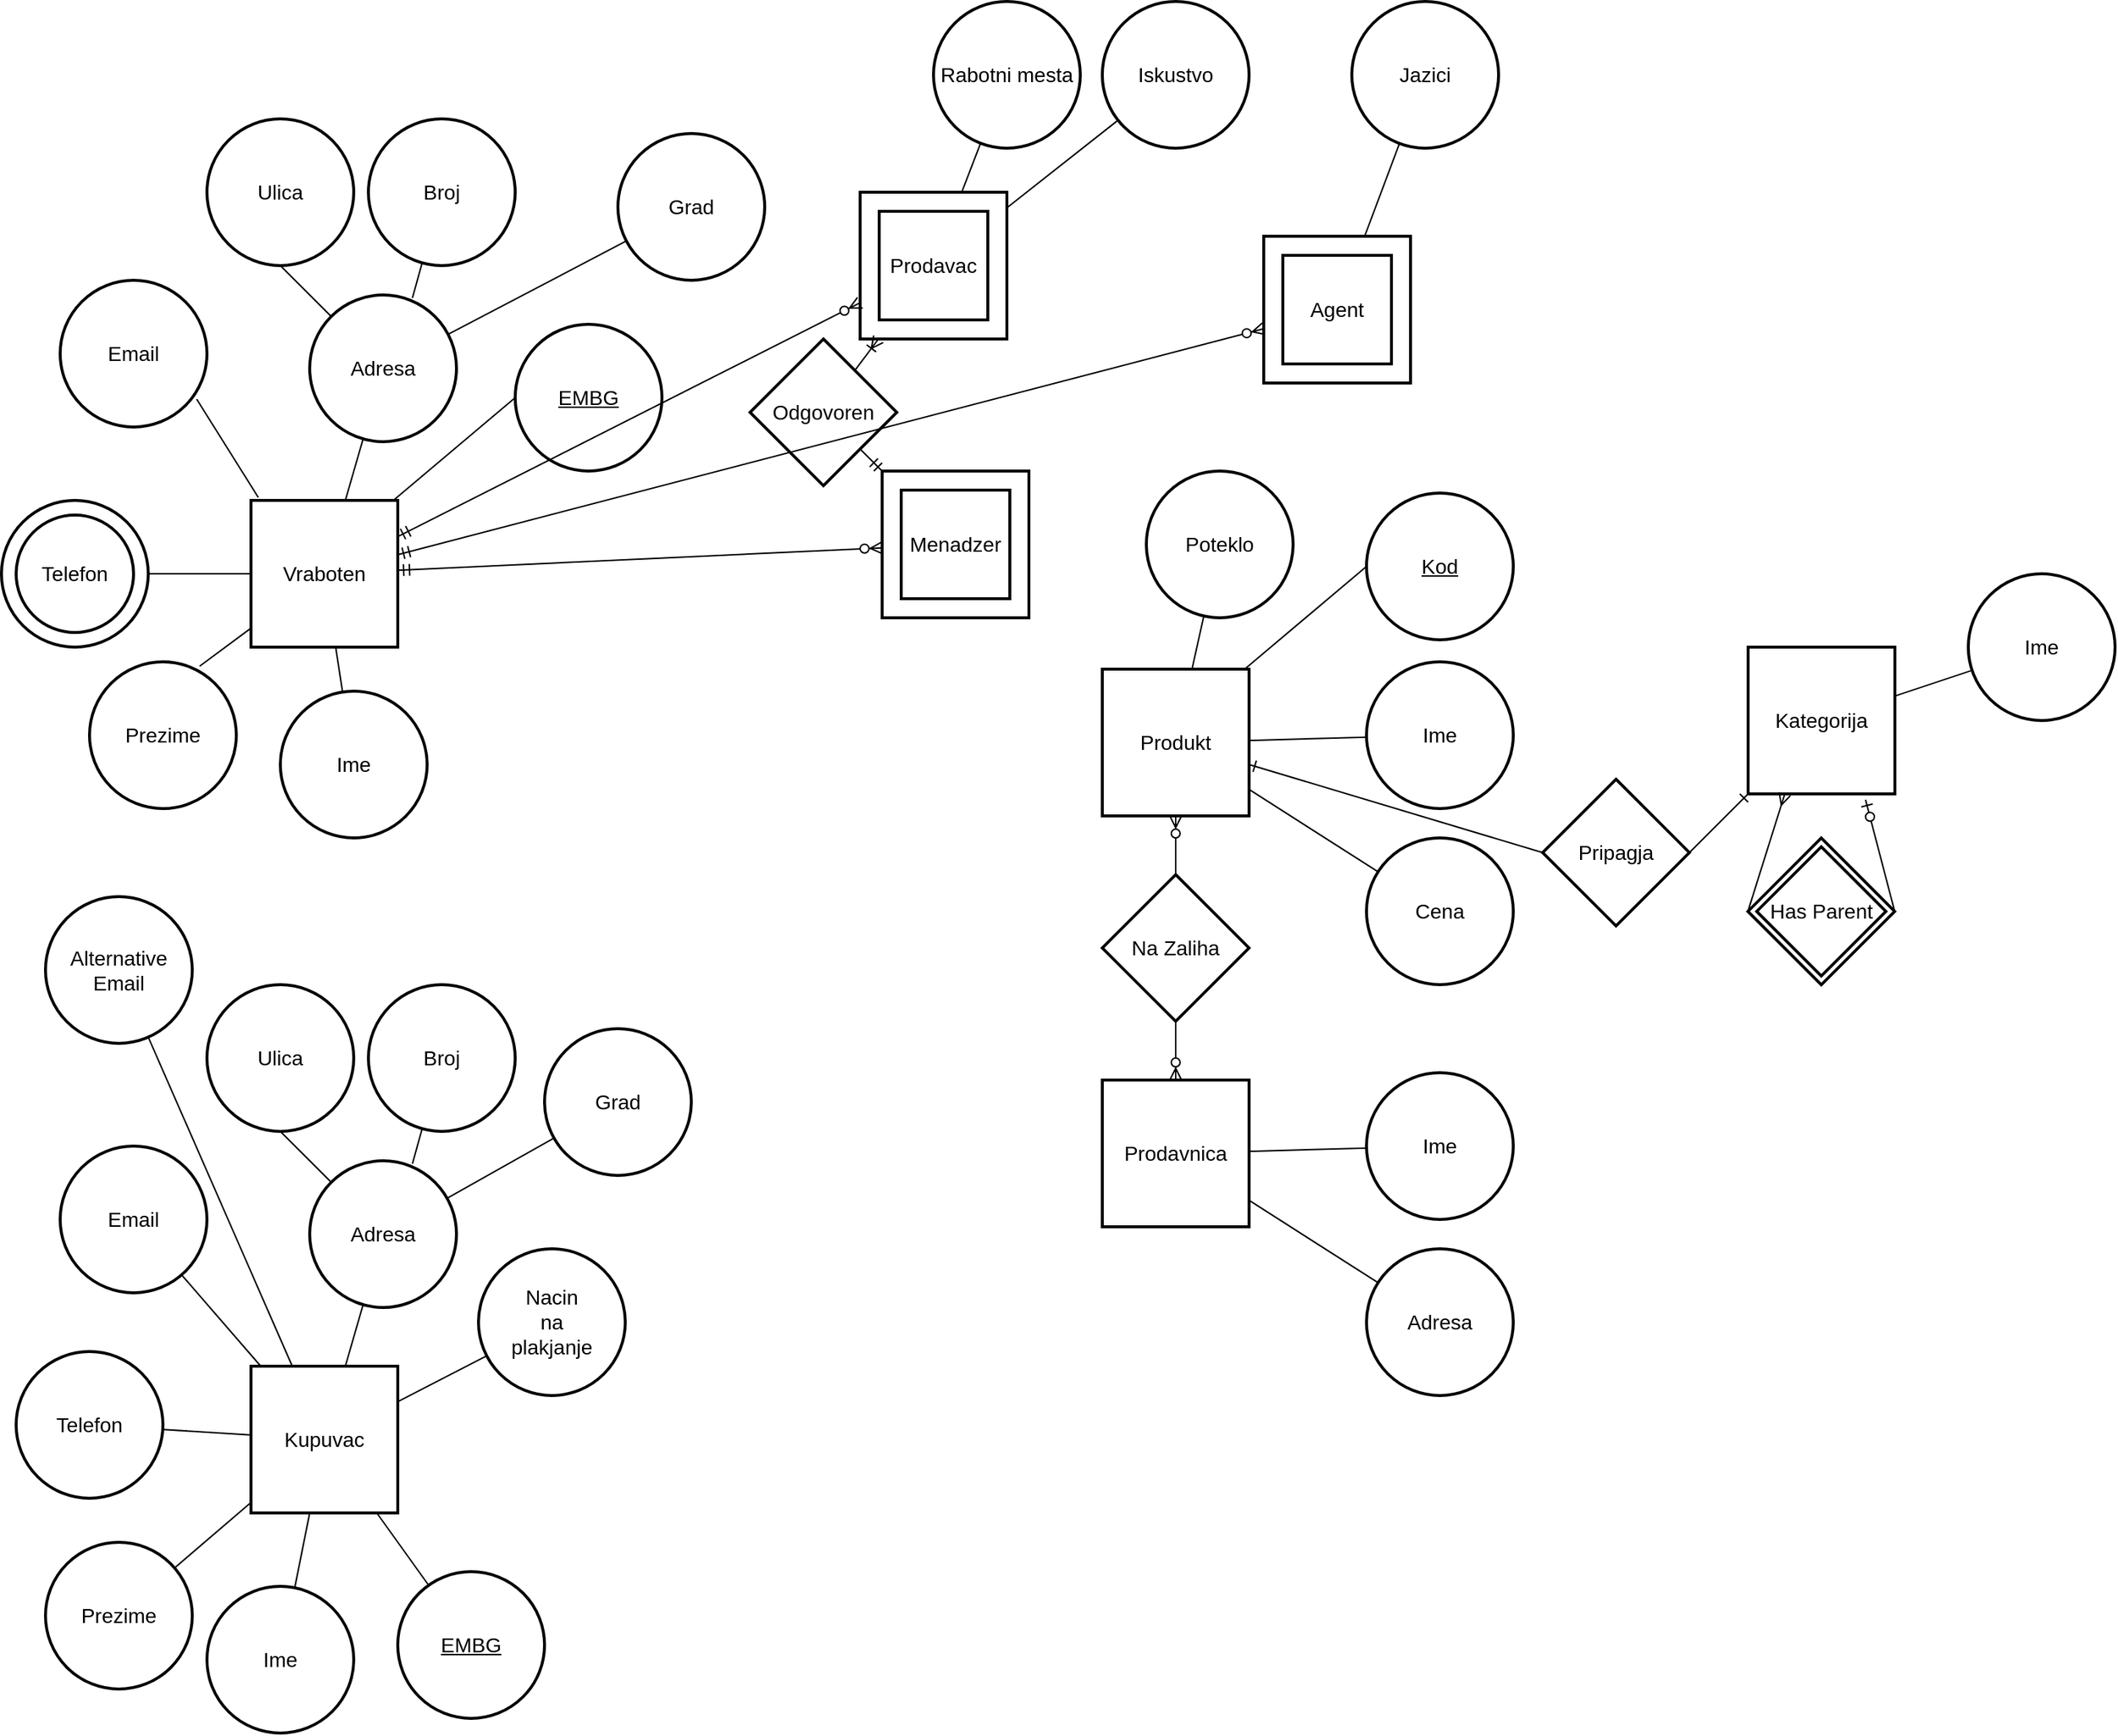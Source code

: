 <mxfile version="12.2.0" type="github" pages="1">
  <diagram id="0FhvJ4OS0k5Z7UG15rpF" name="Page-1">
    <mxGraphModel dx="2059" dy="1764" grid="1" gridSize="10" guides="1" tooltips="1" connect="1" arrows="1" fold="1" page="1" pageScale="1" pageWidth="850" pageHeight="1100" math="0" shadow="0">
      <root>
        <mxCell id="0"/>
        <mxCell id="1" parent="0"/>
        <mxCell id="MRnNkrN-hJjxFnHQ5Um4-1" value="&lt;div&gt;Vraboten&lt;/div&gt;" style="strokeWidth=2;whiteSpace=wrap;html=1;align=center;fontSize=14;" vertex="1" parent="1">
          <mxGeometry x="170" y="260" width="100" height="100" as="geometry"/>
        </mxCell>
        <mxCell id="MRnNkrN-hJjxFnHQ5Um4-2" value="&lt;div&gt;Ime&lt;/div&gt;" style="ellipse;shape=ellipse;margin=10;strokeWidth=2;fontSize=14;whiteSpace=wrap;html=1;align=center;gradientColor=#ffffff;" vertex="1" parent="1">
          <mxGeometry x="190" y="390" width="100" height="100" as="geometry"/>
        </mxCell>
        <mxCell id="MRnNkrN-hJjxFnHQ5Um4-5" value="&lt;div&gt;Prezime&lt;/div&gt;" style="ellipse;shape=ellipse;margin=10;strokeWidth=2;fontSize=14;whiteSpace=wrap;html=1;align=center;gradientColor=#ffffff;" vertex="1" parent="1">
          <mxGeometry x="60" y="370" width="100" height="100" as="geometry"/>
        </mxCell>
        <mxCell id="MRnNkrN-hJjxFnHQ5Um4-6" value="&lt;div&gt;&lt;u&gt;EMBG&lt;/u&gt;&lt;/div&gt;" style="ellipse;shape=ellipse;margin=10;strokeWidth=2;fontSize=14;whiteSpace=wrap;html=1;align=center;gradientColor=#ffffff;" vertex="1" parent="1">
          <mxGeometry x="350" y="140" width="100" height="100" as="geometry"/>
        </mxCell>
        <mxCell id="MRnNkrN-hJjxFnHQ5Um4-7" value="&lt;div&gt;Adresa&lt;/div&gt;" style="ellipse;shape=ellipse;margin=10;strokeWidth=2;fontSize=14;whiteSpace=wrap;html=1;align=center;gradientColor=#ffffff;" vertex="1" parent="1">
          <mxGeometry x="210" y="120" width="100" height="100" as="geometry"/>
        </mxCell>
        <mxCell id="MRnNkrN-hJjxFnHQ5Um4-8" value="&lt;div&gt;Ulica&lt;/div&gt;" style="ellipse;shape=ellipse;margin=10;strokeWidth=2;fontSize=14;whiteSpace=wrap;html=1;align=center;gradientColor=#ffffff;" vertex="1" parent="1">
          <mxGeometry x="140" width="100" height="100" as="geometry"/>
        </mxCell>
        <mxCell id="MRnNkrN-hJjxFnHQ5Um4-9" value="&lt;div&gt;Broj&lt;/div&gt;" style="ellipse;shape=ellipse;margin=10;strokeWidth=2;fontSize=14;whiteSpace=wrap;html=1;align=center;gradientColor=#ffffff;" vertex="1" parent="1">
          <mxGeometry x="250" width="100" height="100" as="geometry"/>
        </mxCell>
        <mxCell id="MRnNkrN-hJjxFnHQ5Um4-10" value="&lt;div&gt;Grad&lt;/div&gt;" style="ellipse;shape=ellipse;margin=10;strokeWidth=2;fontSize=14;whiteSpace=wrap;html=1;align=center;gradientColor=#ffffff;" vertex="1" parent="1">
          <mxGeometry x="420" y="10" width="100" height="100" as="geometry"/>
        </mxCell>
        <mxCell id="MRnNkrN-hJjxFnHQ5Um4-12" value="&lt;div&gt;Email&lt;/div&gt;" style="ellipse;shape=ellipse;margin=10;strokeWidth=2;fontSize=14;whiteSpace=wrap;html=1;align=center;gradientColor=#ffffff;" vertex="1" parent="1">
          <mxGeometry x="40" y="110" width="100" height="100" as="geometry"/>
        </mxCell>
        <mxCell id="MRnNkrN-hJjxFnHQ5Um4-13" value="Telefon" style="ellipse;shape=doubleEllipse;margin=10;strokeWidth=2;fontSize=14;whiteSpace=wrap;html=1;align=center;gradientColor=#ffffff;" vertex="1" parent="1">
          <mxGeometry y="260" width="100" height="100" as="geometry"/>
        </mxCell>
        <mxCell id="MRnNkrN-hJjxFnHQ5Um4-15" value="" style="fontSize=12;html=1;endArrow=none;endFill=0;" edge="1" parent="1" source="MRnNkrN-hJjxFnHQ5Um4-7" target="MRnNkrN-hJjxFnHQ5Um4-10">
          <mxGeometry width="100" height="100" relative="1" as="geometry">
            <mxPoint x="-430" y="730" as="sourcePoint"/>
            <mxPoint x="-330" y="630" as="targetPoint"/>
          </mxGeometry>
        </mxCell>
        <mxCell id="MRnNkrN-hJjxFnHQ5Um4-17" value="" style="fontSize=12;html=1;endArrow=none;endFill=0;exitX=0.7;exitY=0.02;exitDx=0;exitDy=0;exitPerimeter=0;" edge="1" parent="1" source="MRnNkrN-hJjxFnHQ5Um4-7" target="MRnNkrN-hJjxFnHQ5Um4-9">
          <mxGeometry width="100" height="100" relative="1" as="geometry">
            <mxPoint x="248" y="150" as="sourcePoint"/>
            <mxPoint x="370" y="90" as="targetPoint"/>
          </mxGeometry>
        </mxCell>
        <mxCell id="MRnNkrN-hJjxFnHQ5Um4-18" value="" style="fontSize=12;html=1;endArrow=none;endFill=0;entryX=0.5;entryY=1;entryDx=0;entryDy=0;" edge="1" parent="1" source="MRnNkrN-hJjxFnHQ5Um4-7" target="MRnNkrN-hJjxFnHQ5Um4-8">
          <mxGeometry width="100" height="100" relative="1" as="geometry">
            <mxPoint x="190" y="140" as="sourcePoint"/>
            <mxPoint x="380" y="100" as="targetPoint"/>
          </mxGeometry>
        </mxCell>
        <mxCell id="MRnNkrN-hJjxFnHQ5Um4-20" value="" style="fontSize=12;html=1;endArrow=none;endFill=0;entryX=0.93;entryY=0.81;entryDx=0;entryDy=0;entryPerimeter=0;exitX=0.05;exitY=-0.02;exitDx=0;exitDy=0;exitPerimeter=0;" edge="1" parent="1" source="MRnNkrN-hJjxFnHQ5Um4-1" target="MRnNkrN-hJjxFnHQ5Um4-12">
          <mxGeometry width="100" height="100" relative="1" as="geometry">
            <mxPoint x="234.645" y="144.645" as="sourcePoint"/>
            <mxPoint x="200" y="110" as="targetPoint"/>
          </mxGeometry>
        </mxCell>
        <mxCell id="MRnNkrN-hJjxFnHQ5Um4-21" value="" style="fontSize=12;html=1;endArrow=none;endFill=0;" edge="1" parent="1" source="MRnNkrN-hJjxFnHQ5Um4-7" target="MRnNkrN-hJjxFnHQ5Um4-1">
          <mxGeometry width="100" height="100" relative="1" as="geometry">
            <mxPoint x="244.645" y="154.645" as="sourcePoint"/>
            <mxPoint x="252" y="250" as="targetPoint"/>
          </mxGeometry>
        </mxCell>
        <mxCell id="MRnNkrN-hJjxFnHQ5Um4-22" value="" style="fontSize=12;html=1;endArrow=none;endFill=0;entryX=0.97;entryY=0;entryDx=0;entryDy=0;exitX=0;exitY=0.5;exitDx=0;exitDy=0;entryPerimeter=0;" edge="1" parent="1" source="MRnNkrN-hJjxFnHQ5Um4-6" target="MRnNkrN-hJjxFnHQ5Um4-1">
          <mxGeometry width="100" height="100" relative="1" as="geometry">
            <mxPoint x="254.645" y="164.645" as="sourcePoint"/>
            <mxPoint x="220" y="130" as="targetPoint"/>
          </mxGeometry>
        </mxCell>
        <mxCell id="MRnNkrN-hJjxFnHQ5Um4-23" value="" style="fontSize=12;html=1;endArrow=none;endFill=0;entryX=0.75;entryY=0.03;entryDx=0;entryDy=0;entryPerimeter=0;" edge="1" parent="1" source="MRnNkrN-hJjxFnHQ5Um4-1" target="MRnNkrN-hJjxFnHQ5Um4-5">
          <mxGeometry width="100" height="100" relative="1" as="geometry">
            <mxPoint x="264.645" y="174.645" as="sourcePoint"/>
            <mxPoint x="230" y="140" as="targetPoint"/>
          </mxGeometry>
        </mxCell>
        <mxCell id="MRnNkrN-hJjxFnHQ5Um4-24" value="" style="fontSize=12;html=1;endArrow=none;endFill=0;" edge="1" parent="1" source="MRnNkrN-hJjxFnHQ5Um4-1" target="MRnNkrN-hJjxFnHQ5Um4-13">
          <mxGeometry width="100" height="100" relative="1" as="geometry">
            <mxPoint x="274.645" y="184.645" as="sourcePoint"/>
            <mxPoint x="240" y="150" as="targetPoint"/>
          </mxGeometry>
        </mxCell>
        <mxCell id="MRnNkrN-hJjxFnHQ5Um4-25" value="" style="fontSize=12;html=1;endArrow=none;endFill=0;" edge="1" parent="1" source="MRnNkrN-hJjxFnHQ5Um4-1" target="MRnNkrN-hJjxFnHQ5Um4-2">
          <mxGeometry width="100" height="100" relative="1" as="geometry">
            <mxPoint x="284.645" y="194.645" as="sourcePoint"/>
            <mxPoint x="250" y="160" as="targetPoint"/>
          </mxGeometry>
        </mxCell>
        <mxCell id="MRnNkrN-hJjxFnHQ5Um4-26" value="&lt;div&gt;Produkt&lt;/div&gt;" style="strokeWidth=2;whiteSpace=wrap;html=1;align=center;fontSize=14;" vertex="1" parent="1">
          <mxGeometry x="750" y="375" width="100" height="100" as="geometry"/>
        </mxCell>
        <mxCell id="MRnNkrN-hJjxFnHQ5Um4-27" value="&lt;div&gt;Ime&lt;/div&gt;" style="ellipse;shape=ellipse;margin=10;strokeWidth=2;fontSize=14;whiteSpace=wrap;html=1;align=center;gradientColor=#ffffff;" vertex="1" parent="1">
          <mxGeometry x="930" y="370" width="100" height="100" as="geometry"/>
        </mxCell>
        <mxCell id="MRnNkrN-hJjxFnHQ5Um4-28" value="&lt;div&gt;Cena&lt;/div&gt;" style="ellipse;shape=ellipse;margin=10;strokeWidth=2;fontSize=14;whiteSpace=wrap;html=1;align=center;gradientColor=#ffffff;" vertex="1" parent="1">
          <mxGeometry x="930" y="490" width="100" height="100" as="geometry"/>
        </mxCell>
        <mxCell id="MRnNkrN-hJjxFnHQ5Um4-29" value="&lt;div&gt;&lt;u&gt;Kod&lt;/u&gt;&lt;/div&gt;" style="ellipse;shape=ellipse;margin=10;strokeWidth=2;fontSize=14;whiteSpace=wrap;html=1;align=center;gradientColor=#ffffff;" vertex="1" parent="1">
          <mxGeometry x="930" y="255" width="100" height="100" as="geometry"/>
        </mxCell>
        <mxCell id="MRnNkrN-hJjxFnHQ5Um4-34" value="Poteklo" style="ellipse;shape=ellipse;margin=10;strokeWidth=2;fontSize=14;whiteSpace=wrap;html=1;align=center;gradientColor=#ffffff;" vertex="1" parent="1">
          <mxGeometry x="780" y="240" width="100" height="100" as="geometry"/>
        </mxCell>
        <mxCell id="MRnNkrN-hJjxFnHQ5Um4-39" value="" style="fontSize=12;html=1;endArrow=none;endFill=0;" edge="1" parent="1" source="MRnNkrN-hJjxFnHQ5Um4-26" target="MRnNkrN-hJjxFnHQ5Um4-34">
          <mxGeometry width="100" height="100" relative="1" as="geometry">
            <mxPoint x="814.645" y="259.645" as="sourcePoint"/>
            <mxPoint x="780" y="225" as="targetPoint"/>
          </mxGeometry>
        </mxCell>
        <mxCell id="MRnNkrN-hJjxFnHQ5Um4-41" value="" style="fontSize=12;html=1;endArrow=none;endFill=0;entryX=0.97;entryY=0;entryDx=0;entryDy=0;exitX=0;exitY=0.5;exitDx=0;exitDy=0;entryPerimeter=0;" edge="1" parent="1" source="MRnNkrN-hJjxFnHQ5Um4-29" target="MRnNkrN-hJjxFnHQ5Um4-26">
          <mxGeometry width="100" height="100" relative="1" as="geometry">
            <mxPoint x="834.645" y="279.645" as="sourcePoint"/>
            <mxPoint x="800" y="245" as="targetPoint"/>
          </mxGeometry>
        </mxCell>
        <mxCell id="MRnNkrN-hJjxFnHQ5Um4-42" value="" style="fontSize=12;html=1;endArrow=none;endFill=0;" edge="1" parent="1" source="MRnNkrN-hJjxFnHQ5Um4-26" target="MRnNkrN-hJjxFnHQ5Um4-28">
          <mxGeometry width="100" height="100" relative="1" as="geometry">
            <mxPoint x="844.645" y="289.645" as="sourcePoint"/>
            <mxPoint x="810" y="255" as="targetPoint"/>
          </mxGeometry>
        </mxCell>
        <mxCell id="MRnNkrN-hJjxFnHQ5Um4-44" value="" style="fontSize=12;html=1;endArrow=none;endFill=0;" edge="1" parent="1" source="MRnNkrN-hJjxFnHQ5Um4-26" target="MRnNkrN-hJjxFnHQ5Um4-27">
          <mxGeometry width="100" height="100" relative="1" as="geometry">
            <mxPoint x="864.645" y="309.645" as="sourcePoint"/>
            <mxPoint x="830" y="275" as="targetPoint"/>
          </mxGeometry>
        </mxCell>
        <mxCell id="MRnNkrN-hJjxFnHQ5Um4-45" value="Prodavnica" style="strokeWidth=2;whiteSpace=wrap;html=1;align=center;fontSize=14;" vertex="1" parent="1">
          <mxGeometry x="750" y="655" width="100" height="100" as="geometry"/>
        </mxCell>
        <mxCell id="MRnNkrN-hJjxFnHQ5Um4-46" value="&lt;div&gt;Ime&lt;/div&gt;" style="ellipse;shape=ellipse;margin=10;strokeWidth=2;fontSize=14;whiteSpace=wrap;html=1;align=center;gradientColor=#ffffff;" vertex="1" parent="1">
          <mxGeometry x="930" y="650" width="100" height="100" as="geometry"/>
        </mxCell>
        <mxCell id="MRnNkrN-hJjxFnHQ5Um4-47" value="Adresa" style="ellipse;shape=ellipse;margin=10;strokeWidth=2;fontSize=14;whiteSpace=wrap;html=1;align=center;gradientColor=#ffffff;" vertex="1" parent="1">
          <mxGeometry x="930" y="770" width="100" height="100" as="geometry"/>
        </mxCell>
        <mxCell id="MRnNkrN-hJjxFnHQ5Um4-52" value="" style="fontSize=12;html=1;endArrow=none;endFill=0;" edge="1" parent="1" source="MRnNkrN-hJjxFnHQ5Um4-45" target="MRnNkrN-hJjxFnHQ5Um4-47">
          <mxGeometry width="100" height="100" relative="1" as="geometry">
            <mxPoint x="844.645" y="569.645" as="sourcePoint"/>
            <mxPoint x="810" y="535" as="targetPoint"/>
          </mxGeometry>
        </mxCell>
        <mxCell id="MRnNkrN-hJjxFnHQ5Um4-53" value="" style="fontSize=12;html=1;endArrow=none;endFill=0;" edge="1" parent="1" source="MRnNkrN-hJjxFnHQ5Um4-45" target="MRnNkrN-hJjxFnHQ5Um4-46">
          <mxGeometry width="100" height="100" relative="1" as="geometry">
            <mxPoint x="864.645" y="589.645" as="sourcePoint"/>
            <mxPoint x="830" y="555" as="targetPoint"/>
          </mxGeometry>
        </mxCell>
        <mxCell id="MRnNkrN-hJjxFnHQ5Um4-63" value="Kupuvac" style="strokeWidth=2;whiteSpace=wrap;html=1;align=center;fontSize=14;" vertex="1" parent="1">
          <mxGeometry x="170" y="850" width="100" height="100" as="geometry"/>
        </mxCell>
        <mxCell id="MRnNkrN-hJjxFnHQ5Um4-64" value="&lt;div&gt;Ime&lt;/div&gt;" style="ellipse;shape=ellipse;margin=10;strokeWidth=2;fontSize=14;whiteSpace=wrap;html=1;align=center;gradientColor=#ffffff;" vertex="1" parent="1">
          <mxGeometry x="140" y="1000" width="100" height="100" as="geometry"/>
        </mxCell>
        <mxCell id="MRnNkrN-hJjxFnHQ5Um4-65" value="&lt;div&gt;Prezime&lt;/div&gt;" style="ellipse;shape=ellipse;margin=10;strokeWidth=2;fontSize=14;whiteSpace=wrap;html=1;align=center;gradientColor=#ffffff;" vertex="1" parent="1">
          <mxGeometry x="30" y="970" width="100" height="100" as="geometry"/>
        </mxCell>
        <mxCell id="MRnNkrN-hJjxFnHQ5Um4-66" value="&lt;div&gt;&lt;u&gt;EMBG&lt;/u&gt;&lt;/div&gt;" style="ellipse;shape=ellipse;margin=10;strokeWidth=2;fontSize=14;whiteSpace=wrap;html=1;align=center;gradientColor=#ffffff;" vertex="1" parent="1">
          <mxGeometry x="270" y="990" width="100" height="100" as="geometry"/>
        </mxCell>
        <mxCell id="MRnNkrN-hJjxFnHQ5Um4-67" value="&lt;div&gt;Adresa&lt;/div&gt;" style="ellipse;shape=ellipse;margin=10;strokeWidth=2;fontSize=14;whiteSpace=wrap;html=1;align=center;gradientColor=#ffffff;" vertex="1" parent="1">
          <mxGeometry x="210" y="710" width="100" height="100" as="geometry"/>
        </mxCell>
        <mxCell id="MRnNkrN-hJjxFnHQ5Um4-68" value="&lt;div&gt;Ulica&lt;/div&gt;" style="ellipse;shape=ellipse;margin=10;strokeWidth=2;fontSize=14;whiteSpace=wrap;html=1;align=center;gradientColor=#ffffff;" vertex="1" parent="1">
          <mxGeometry x="140" y="590" width="100" height="100" as="geometry"/>
        </mxCell>
        <mxCell id="MRnNkrN-hJjxFnHQ5Um4-69" value="&lt;div&gt;Broj&lt;/div&gt;" style="ellipse;shape=ellipse;margin=10;strokeWidth=2;fontSize=14;whiteSpace=wrap;html=1;align=center;gradientColor=#ffffff;" vertex="1" parent="1">
          <mxGeometry x="250" y="590" width="100" height="100" as="geometry"/>
        </mxCell>
        <mxCell id="MRnNkrN-hJjxFnHQ5Um4-70" value="&lt;div&gt;Grad&lt;/div&gt;" style="ellipse;shape=ellipse;margin=10;strokeWidth=2;fontSize=14;whiteSpace=wrap;html=1;align=center;gradientColor=#ffffff;" vertex="1" parent="1">
          <mxGeometry x="370" y="620" width="100" height="100" as="geometry"/>
        </mxCell>
        <mxCell id="MRnNkrN-hJjxFnHQ5Um4-71" value="&lt;div&gt;Email&lt;/div&gt;" style="ellipse;shape=ellipse;margin=10;strokeWidth=2;fontSize=14;whiteSpace=wrap;html=1;align=center;gradientColor=#ffffff;" vertex="1" parent="1">
          <mxGeometry x="40" y="700" width="100" height="100" as="geometry"/>
        </mxCell>
        <mxCell id="MRnNkrN-hJjxFnHQ5Um4-73" value="" style="fontSize=12;html=1;endArrow=none;endFill=0;" edge="1" parent="1" source="MRnNkrN-hJjxFnHQ5Um4-67" target="MRnNkrN-hJjxFnHQ5Um4-70">
          <mxGeometry width="100" height="100" relative="1" as="geometry">
            <mxPoint x="-430" y="1320" as="sourcePoint"/>
            <mxPoint x="-330" y="1220" as="targetPoint"/>
          </mxGeometry>
        </mxCell>
        <mxCell id="MRnNkrN-hJjxFnHQ5Um4-74" value="" style="fontSize=12;html=1;endArrow=none;endFill=0;exitX=0.7;exitY=0.02;exitDx=0;exitDy=0;exitPerimeter=0;" edge="1" parent="1" source="MRnNkrN-hJjxFnHQ5Um4-67" target="MRnNkrN-hJjxFnHQ5Um4-69">
          <mxGeometry width="100" height="100" relative="1" as="geometry">
            <mxPoint x="248" y="740" as="sourcePoint"/>
            <mxPoint x="370" y="680" as="targetPoint"/>
          </mxGeometry>
        </mxCell>
        <mxCell id="MRnNkrN-hJjxFnHQ5Um4-75" value="" style="fontSize=12;html=1;endArrow=none;endFill=0;entryX=0.5;entryY=1;entryDx=0;entryDy=0;" edge="1" parent="1" source="MRnNkrN-hJjxFnHQ5Um4-67" target="MRnNkrN-hJjxFnHQ5Um4-68">
          <mxGeometry width="100" height="100" relative="1" as="geometry">
            <mxPoint x="190" y="730" as="sourcePoint"/>
            <mxPoint x="380" y="690" as="targetPoint"/>
          </mxGeometry>
        </mxCell>
        <mxCell id="MRnNkrN-hJjxFnHQ5Um4-76" value="" style="fontSize=12;html=1;endArrow=none;endFill=0;" edge="1" parent="1" source="MRnNkrN-hJjxFnHQ5Um4-63" target="MRnNkrN-hJjxFnHQ5Um4-71">
          <mxGeometry width="100" height="100" relative="1" as="geometry">
            <mxPoint x="234.645" y="734.645" as="sourcePoint"/>
            <mxPoint x="200" y="700" as="targetPoint"/>
          </mxGeometry>
        </mxCell>
        <mxCell id="MRnNkrN-hJjxFnHQ5Um4-77" value="" style="fontSize=12;html=1;endArrow=none;endFill=0;" edge="1" parent="1" source="MRnNkrN-hJjxFnHQ5Um4-67" target="MRnNkrN-hJjxFnHQ5Um4-63">
          <mxGeometry width="100" height="100" relative="1" as="geometry">
            <mxPoint x="244.645" y="744.645" as="sourcePoint"/>
            <mxPoint x="252" y="840" as="targetPoint"/>
          </mxGeometry>
        </mxCell>
        <mxCell id="MRnNkrN-hJjxFnHQ5Um4-78" value="" style="fontSize=12;html=1;endArrow=none;endFill=0;" edge="1" parent="1" source="MRnNkrN-hJjxFnHQ5Um4-66" target="MRnNkrN-hJjxFnHQ5Um4-63">
          <mxGeometry width="100" height="100" relative="1" as="geometry">
            <mxPoint x="254.645" y="754.645" as="sourcePoint"/>
            <mxPoint x="220" y="720" as="targetPoint"/>
          </mxGeometry>
        </mxCell>
        <mxCell id="MRnNkrN-hJjxFnHQ5Um4-79" value="" style="fontSize=12;html=1;endArrow=none;endFill=0;" edge="1" parent="1" source="MRnNkrN-hJjxFnHQ5Um4-63" target="MRnNkrN-hJjxFnHQ5Um4-65">
          <mxGeometry width="100" height="100" relative="1" as="geometry">
            <mxPoint x="264.645" y="764.645" as="sourcePoint"/>
            <mxPoint x="230" y="730" as="targetPoint"/>
          </mxGeometry>
        </mxCell>
        <mxCell id="MRnNkrN-hJjxFnHQ5Um4-80" value="" style="fontSize=12;html=1;endArrow=none;endFill=0;" edge="1" parent="1" source="MRnNkrN-hJjxFnHQ5Um4-63" target="MRnNkrN-hJjxFnHQ5Um4-82">
          <mxGeometry width="100" height="100" relative="1" as="geometry">
            <mxPoint x="274.645" y="774.645" as="sourcePoint"/>
            <mxPoint x="100" y="900" as="targetPoint"/>
          </mxGeometry>
        </mxCell>
        <mxCell id="MRnNkrN-hJjxFnHQ5Um4-81" value="" style="fontSize=12;html=1;endArrow=none;endFill=0;" edge="1" parent="1" source="MRnNkrN-hJjxFnHQ5Um4-63" target="MRnNkrN-hJjxFnHQ5Um4-64">
          <mxGeometry width="100" height="100" relative="1" as="geometry">
            <mxPoint x="284.645" y="784.645" as="sourcePoint"/>
            <mxPoint x="250" y="750" as="targetPoint"/>
          </mxGeometry>
        </mxCell>
        <mxCell id="MRnNkrN-hJjxFnHQ5Um4-82" value="&lt;div&gt;Telefon&lt;/div&gt;" style="ellipse;shape=ellipse;margin=10;strokeWidth=2;fontSize=14;whiteSpace=wrap;html=1;align=center;gradientColor=#ffffff;" vertex="1" parent="1">
          <mxGeometry x="10" y="840" width="100" height="100" as="geometry"/>
        </mxCell>
        <mxCell id="MRnNkrN-hJjxFnHQ5Um4-83" value="&lt;div&gt;Nacin&lt;/div&gt;&lt;div&gt;na&lt;/div&gt;&lt;div&gt;plakjanje&lt;br&gt;&lt;/div&gt;" style="ellipse;shape=ellipse;margin=10;strokeWidth=2;fontSize=14;whiteSpace=wrap;html=1;align=center;gradientColor=#ffffff;" vertex="1" parent="1">
          <mxGeometry x="325" y="770" width="100" height="100" as="geometry"/>
        </mxCell>
        <mxCell id="MRnNkrN-hJjxFnHQ5Um4-84" value="" style="fontSize=12;html=1;endArrow=none;endFill=0;" edge="1" parent="1" target="MRnNkrN-hJjxFnHQ5Um4-83" source="MRnNkrN-hJjxFnHQ5Um4-63">
          <mxGeometry width="100" height="100" relative="1" as="geometry">
            <mxPoint x="506.667" y="915" as="sourcePoint"/>
            <mxPoint x="530" y="765" as="targetPoint"/>
          </mxGeometry>
        </mxCell>
        <mxCell id="MRnNkrN-hJjxFnHQ5Um4-85" value="&lt;div&gt;Alternative&lt;/div&gt;&lt;div&gt;Email&lt;/div&gt;" style="ellipse;shape=ellipse;margin=10;strokeWidth=2;fontSize=14;whiteSpace=wrap;html=1;align=center;gradientColor=#ffffff;" vertex="1" parent="1">
          <mxGeometry x="30" y="530" width="100" height="100" as="geometry"/>
        </mxCell>
        <mxCell id="MRnNkrN-hJjxFnHQ5Um4-86" value="" style="fontSize=12;html=1;endArrow=none;endFill=0;" edge="1" parent="1" target="MRnNkrN-hJjxFnHQ5Um4-85" source="MRnNkrN-hJjxFnHQ5Um4-63">
          <mxGeometry width="100" height="100" relative="1" as="geometry">
            <mxPoint x="160.167" y="725" as="sourcePoint"/>
            <mxPoint x="183.5" y="575" as="targetPoint"/>
          </mxGeometry>
        </mxCell>
        <mxCell id="MRnNkrN-hJjxFnHQ5Um4-87" value="Kategorija" style="strokeWidth=2;whiteSpace=wrap;html=1;align=center;fontSize=14;" vertex="1" parent="1">
          <mxGeometry x="1190" y="360" width="100" height="100" as="geometry"/>
        </mxCell>
        <mxCell id="MRnNkrN-hJjxFnHQ5Um4-88" value="&lt;div&gt;Ime&lt;/div&gt;" style="ellipse;shape=ellipse;margin=10;strokeWidth=2;fontSize=14;whiteSpace=wrap;html=1;align=center;gradientColor=#ffffff;" vertex="1" parent="1">
          <mxGeometry x="1340" y="310" width="100" height="100" as="geometry"/>
        </mxCell>
        <mxCell id="MRnNkrN-hJjxFnHQ5Um4-91" value="" style="fontSize=12;html=1;endArrow=none;endFill=0;" edge="1" parent="1" source="MRnNkrN-hJjxFnHQ5Um4-87" target="MRnNkrN-hJjxFnHQ5Um4-88">
          <mxGeometry width="100" height="100" relative="1" as="geometry">
            <mxPoint x="1274.645" y="249.645" as="sourcePoint"/>
            <mxPoint x="1240" y="215" as="targetPoint"/>
          </mxGeometry>
        </mxCell>
        <mxCell id="MRnNkrN-hJjxFnHQ5Um4-93" value="Has Parent" style="shape=rhombus;double=1;strokeWidth=2;fontSize=17;perimeter=rhombusPerimeter;whiteSpace=wrap;html=1;align=center;fontSize=14;gradientColor=#ffffff;" vertex="1" parent="1">
          <mxGeometry x="1189.865" y="490.081" width="100" height="100" as="geometry"/>
        </mxCell>
        <mxCell id="MRnNkrN-hJjxFnHQ5Um4-95" value="" style="fontSize=12;html=1;endArrow=ERzeroToOne;endFill=1;exitX=1;exitY=0.5;exitDx=0;exitDy=0;" edge="1" parent="1" source="MRnNkrN-hJjxFnHQ5Um4-93">
          <mxGeometry width="100" height="100" relative="1" as="geometry">
            <mxPoint x="1360" y="540" as="sourcePoint"/>
            <mxPoint x="1270" y="464" as="targetPoint"/>
          </mxGeometry>
        </mxCell>
        <mxCell id="MRnNkrN-hJjxFnHQ5Um4-96" value="" style="fontSize=12;html=1;endArrow=ERmany;exitX=0;exitY=0.5;exitDx=0;exitDy=0;entryX=0.25;entryY=1;entryDx=0;entryDy=0;" edge="1" parent="1" source="MRnNkrN-hJjxFnHQ5Um4-93" target="MRnNkrN-hJjxFnHQ5Um4-87">
          <mxGeometry width="100" height="100" relative="1" as="geometry">
            <mxPoint x="610" y="690" as="sourcePoint"/>
            <mxPoint x="710" y="590" as="targetPoint"/>
          </mxGeometry>
        </mxCell>
        <mxCell id="MRnNkrN-hJjxFnHQ5Um4-97" value="Prodavac" style="shape=ext;strokeWidth=2;margin=10;double=1;whiteSpace=wrap;html=1;align=center;fontSize=14;gradientColor=#ffffff;" vertex="1" parent="1">
          <mxGeometry x="585" y="50" width="100" height="100" as="geometry"/>
        </mxCell>
        <mxCell id="MRnNkrN-hJjxFnHQ5Um4-98" value="Rabotni mesta" style="ellipse;shape=ellipse;margin=10;strokeWidth=2;fontSize=14;whiteSpace=wrap;html=1;align=center;gradientColor=#ffffff;" vertex="1" parent="1">
          <mxGeometry x="635" y="-80" width="100" height="100" as="geometry"/>
        </mxCell>
        <mxCell id="MRnNkrN-hJjxFnHQ5Um4-99" value="Iskustvo" style="ellipse;shape=ellipse;margin=10;strokeWidth=2;fontSize=14;whiteSpace=wrap;html=1;align=center;gradientColor=#ffffff;" vertex="1" parent="1">
          <mxGeometry x="750" y="-80" width="100" height="100" as="geometry"/>
        </mxCell>
        <mxCell id="MRnNkrN-hJjxFnHQ5Um4-100" value="" style="fontSize=12;html=1;endArrow=none;endFill=0;" edge="1" parent="1" target="MRnNkrN-hJjxFnHQ5Um4-99" source="MRnNkrN-hJjxFnHQ5Um4-97">
          <mxGeometry width="100" height="100" relative="1" as="geometry">
            <mxPoint x="615" y="177.059" as="sourcePoint"/>
            <mxPoint x="675" y="-30" as="targetPoint"/>
          </mxGeometry>
        </mxCell>
        <mxCell id="MRnNkrN-hJjxFnHQ5Um4-101" value="" style="fontSize=12;html=1;endArrow=none;endFill=0;" edge="1" parent="1" target="MRnNkrN-hJjxFnHQ5Um4-98" source="MRnNkrN-hJjxFnHQ5Um4-97">
          <mxGeometry width="100" height="100" relative="1" as="geometry">
            <mxPoint x="672.692" y="190" as="sourcePoint"/>
            <mxPoint x="695" y="-10" as="targetPoint"/>
          </mxGeometry>
        </mxCell>
        <mxCell id="MRnNkrN-hJjxFnHQ5Um4-102" value="Agent" style="shape=ext;strokeWidth=2;margin=10;double=1;whiteSpace=wrap;html=1;align=center;fontSize=14;gradientColor=#ffffff;" vertex="1" parent="1">
          <mxGeometry x="860" y="80" width="100" height="100" as="geometry"/>
        </mxCell>
        <mxCell id="MRnNkrN-hJjxFnHQ5Um4-103" value="Jazici" style="ellipse;shape=ellipse;margin=10;strokeWidth=2;fontSize=14;whiteSpace=wrap;html=1;align=center;gradientColor=#ffffff;" vertex="1" parent="1">
          <mxGeometry x="920" y="-80" width="100" height="100" as="geometry"/>
        </mxCell>
        <mxCell id="MRnNkrN-hJjxFnHQ5Um4-106" value="" style="fontSize=12;html=1;endArrow=none;endFill=0;" edge="1" parent="1" source="MRnNkrN-hJjxFnHQ5Um4-102" target="MRnNkrN-hJjxFnHQ5Um4-103">
          <mxGeometry width="100" height="100" relative="1" as="geometry">
            <mxPoint x="957.692" y="190" as="sourcePoint"/>
            <mxPoint x="980" y="-10" as="targetPoint"/>
          </mxGeometry>
        </mxCell>
        <mxCell id="MRnNkrN-hJjxFnHQ5Um4-107" value="Menadzer" style="shape=ext;strokeWidth=2;margin=10;double=1;whiteSpace=wrap;html=1;align=center;fontSize=14;gradientColor=#ffffff;" vertex="1" parent="1">
          <mxGeometry x="600" y="240" width="100" height="100" as="geometry"/>
        </mxCell>
        <mxCell id="MRnNkrN-hJjxFnHQ5Um4-110" value="&lt;div&gt;Odgovoren&lt;/div&gt;" style="shape=rhombus;strokeWidth=2;fontSize=17;perimeter=rhombusPerimeter;whiteSpace=wrap;html=1;align=center;fontSize=14;gradientColor=#ffffff;" vertex="1" parent="1">
          <mxGeometry x="510" y="150" width="100" height="100" as="geometry"/>
        </mxCell>
        <mxCell id="MRnNkrN-hJjxFnHQ5Um4-111" value="" style="fontSize=12;html=1;endArrow=ERoneToMany;" edge="1" parent="1" source="MRnNkrN-hJjxFnHQ5Um4-110" target="MRnNkrN-hJjxFnHQ5Um4-97">
          <mxGeometry width="100" height="100" relative="1" as="geometry">
            <mxPoint x="470" y="540" as="sourcePoint"/>
            <mxPoint x="570" y="440" as="targetPoint"/>
          </mxGeometry>
        </mxCell>
        <mxCell id="MRnNkrN-hJjxFnHQ5Um4-113" value="" style="fontSize=12;html=1;endArrow=ERmandOne;" edge="1" parent="1" source="MRnNkrN-hJjxFnHQ5Um4-110" target="MRnNkrN-hJjxFnHQ5Um4-107">
          <mxGeometry width="100" height="100" relative="1" as="geometry">
            <mxPoint x="510" y="510" as="sourcePoint"/>
            <mxPoint x="610" y="410" as="targetPoint"/>
          </mxGeometry>
        </mxCell>
        <mxCell id="MRnNkrN-hJjxFnHQ5Um4-118" value="" style="fontSize=12;html=1;endArrow=ERzeroToMany;startArrow=ERmandOne;" edge="1" parent="1" source="MRnNkrN-hJjxFnHQ5Um4-1" target="MRnNkrN-hJjxFnHQ5Um4-97">
          <mxGeometry width="100" height="100" relative="1" as="geometry">
            <mxPoint x="430" y="420" as="sourcePoint"/>
            <mxPoint x="530" y="320" as="targetPoint"/>
          </mxGeometry>
        </mxCell>
        <mxCell id="MRnNkrN-hJjxFnHQ5Um4-119" value="" style="fontSize=12;html=1;endArrow=ERzeroToMany;startArrow=ERmandOne;" edge="1" parent="1" source="MRnNkrN-hJjxFnHQ5Um4-1" target="MRnNkrN-hJjxFnHQ5Um4-102">
          <mxGeometry width="100" height="100" relative="1" as="geometry">
            <mxPoint x="280" y="294.699" as="sourcePoint"/>
            <mxPoint x="595" y="135.301" as="targetPoint"/>
          </mxGeometry>
        </mxCell>
        <mxCell id="MRnNkrN-hJjxFnHQ5Um4-120" value="" style="fontSize=12;html=1;endArrow=ERzeroToMany;startArrow=ERmandOne;" edge="1" parent="1" source="MRnNkrN-hJjxFnHQ5Um4-1" target="MRnNkrN-hJjxFnHQ5Um4-107">
          <mxGeometry width="100" height="100" relative="1" as="geometry">
            <mxPoint x="280" y="306.957" as="sourcePoint"/>
            <mxPoint x="870" y="153.043" as="targetPoint"/>
          </mxGeometry>
        </mxCell>
        <mxCell id="MRnNkrN-hJjxFnHQ5Um4-123" value="Pripagja" style="shape=rhombus;strokeWidth=2;fontSize=17;perimeter=rhombusPerimeter;whiteSpace=wrap;html=1;align=center;fontSize=14;gradientColor=#ffffff;" vertex="1" parent="1">
          <mxGeometry x="1050" y="450" width="100" height="100" as="geometry"/>
        </mxCell>
        <mxCell id="MRnNkrN-hJjxFnHQ5Um4-125" value="" style="fontSize=12;html=1;endArrow=ERone;endFill=1;exitX=0;exitY=0.5;exitDx=0;exitDy=0;" edge="1" parent="1" source="MRnNkrN-hJjxFnHQ5Um4-123" target="MRnNkrN-hJjxFnHQ5Um4-26">
          <mxGeometry width="100" height="100" relative="1" as="geometry">
            <mxPoint x="700" y="630" as="sourcePoint"/>
            <mxPoint x="800" y="530" as="targetPoint"/>
          </mxGeometry>
        </mxCell>
        <mxCell id="MRnNkrN-hJjxFnHQ5Um4-126" value="" style="fontSize=12;html=1;endArrow=ERone;endFill=1;exitX=1;exitY=0.5;exitDx=0;exitDy=0;" edge="1" parent="1" source="MRnNkrN-hJjxFnHQ5Um4-123" target="MRnNkrN-hJjxFnHQ5Um4-87">
          <mxGeometry width="100" height="100" relative="1" as="geometry">
            <mxPoint x="1070" y="510" as="sourcePoint"/>
            <mxPoint x="860" y="449.423" as="targetPoint"/>
          </mxGeometry>
        </mxCell>
        <mxCell id="MRnNkrN-hJjxFnHQ5Um4-127" value="Na Zaliha" style="shape=rhombus;strokeWidth=2;fontSize=17;perimeter=rhombusPerimeter;whiteSpace=wrap;html=1;align=center;fontSize=14;gradientColor=#ffffff;" vertex="1" parent="1">
          <mxGeometry x="750" y="515" width="100" height="100" as="geometry"/>
        </mxCell>
        <mxCell id="MRnNkrN-hJjxFnHQ5Um4-130" value="" style="fontSize=12;html=1;endArrow=ERzeroToMany;endFill=1;" edge="1" parent="1" source="MRnNkrN-hJjxFnHQ5Um4-127" target="MRnNkrN-hJjxFnHQ5Um4-26">
          <mxGeometry width="100" height="100" relative="1" as="geometry">
            <mxPoint x="540" y="640" as="sourcePoint"/>
            <mxPoint x="640" y="540" as="targetPoint"/>
          </mxGeometry>
        </mxCell>
        <mxCell id="MRnNkrN-hJjxFnHQ5Um4-132" value="" style="fontSize=12;html=1;endArrow=ERzeroToMany;endFill=1;" edge="1" parent="1" source="MRnNkrN-hJjxFnHQ5Um4-127" target="MRnNkrN-hJjxFnHQ5Um4-45">
          <mxGeometry width="100" height="100" relative="1" as="geometry">
            <mxPoint x="810" y="525" as="sourcePoint"/>
            <mxPoint x="810" y="485" as="targetPoint"/>
          </mxGeometry>
        </mxCell>
      </root>
    </mxGraphModel>
  </diagram>
</mxfile>
